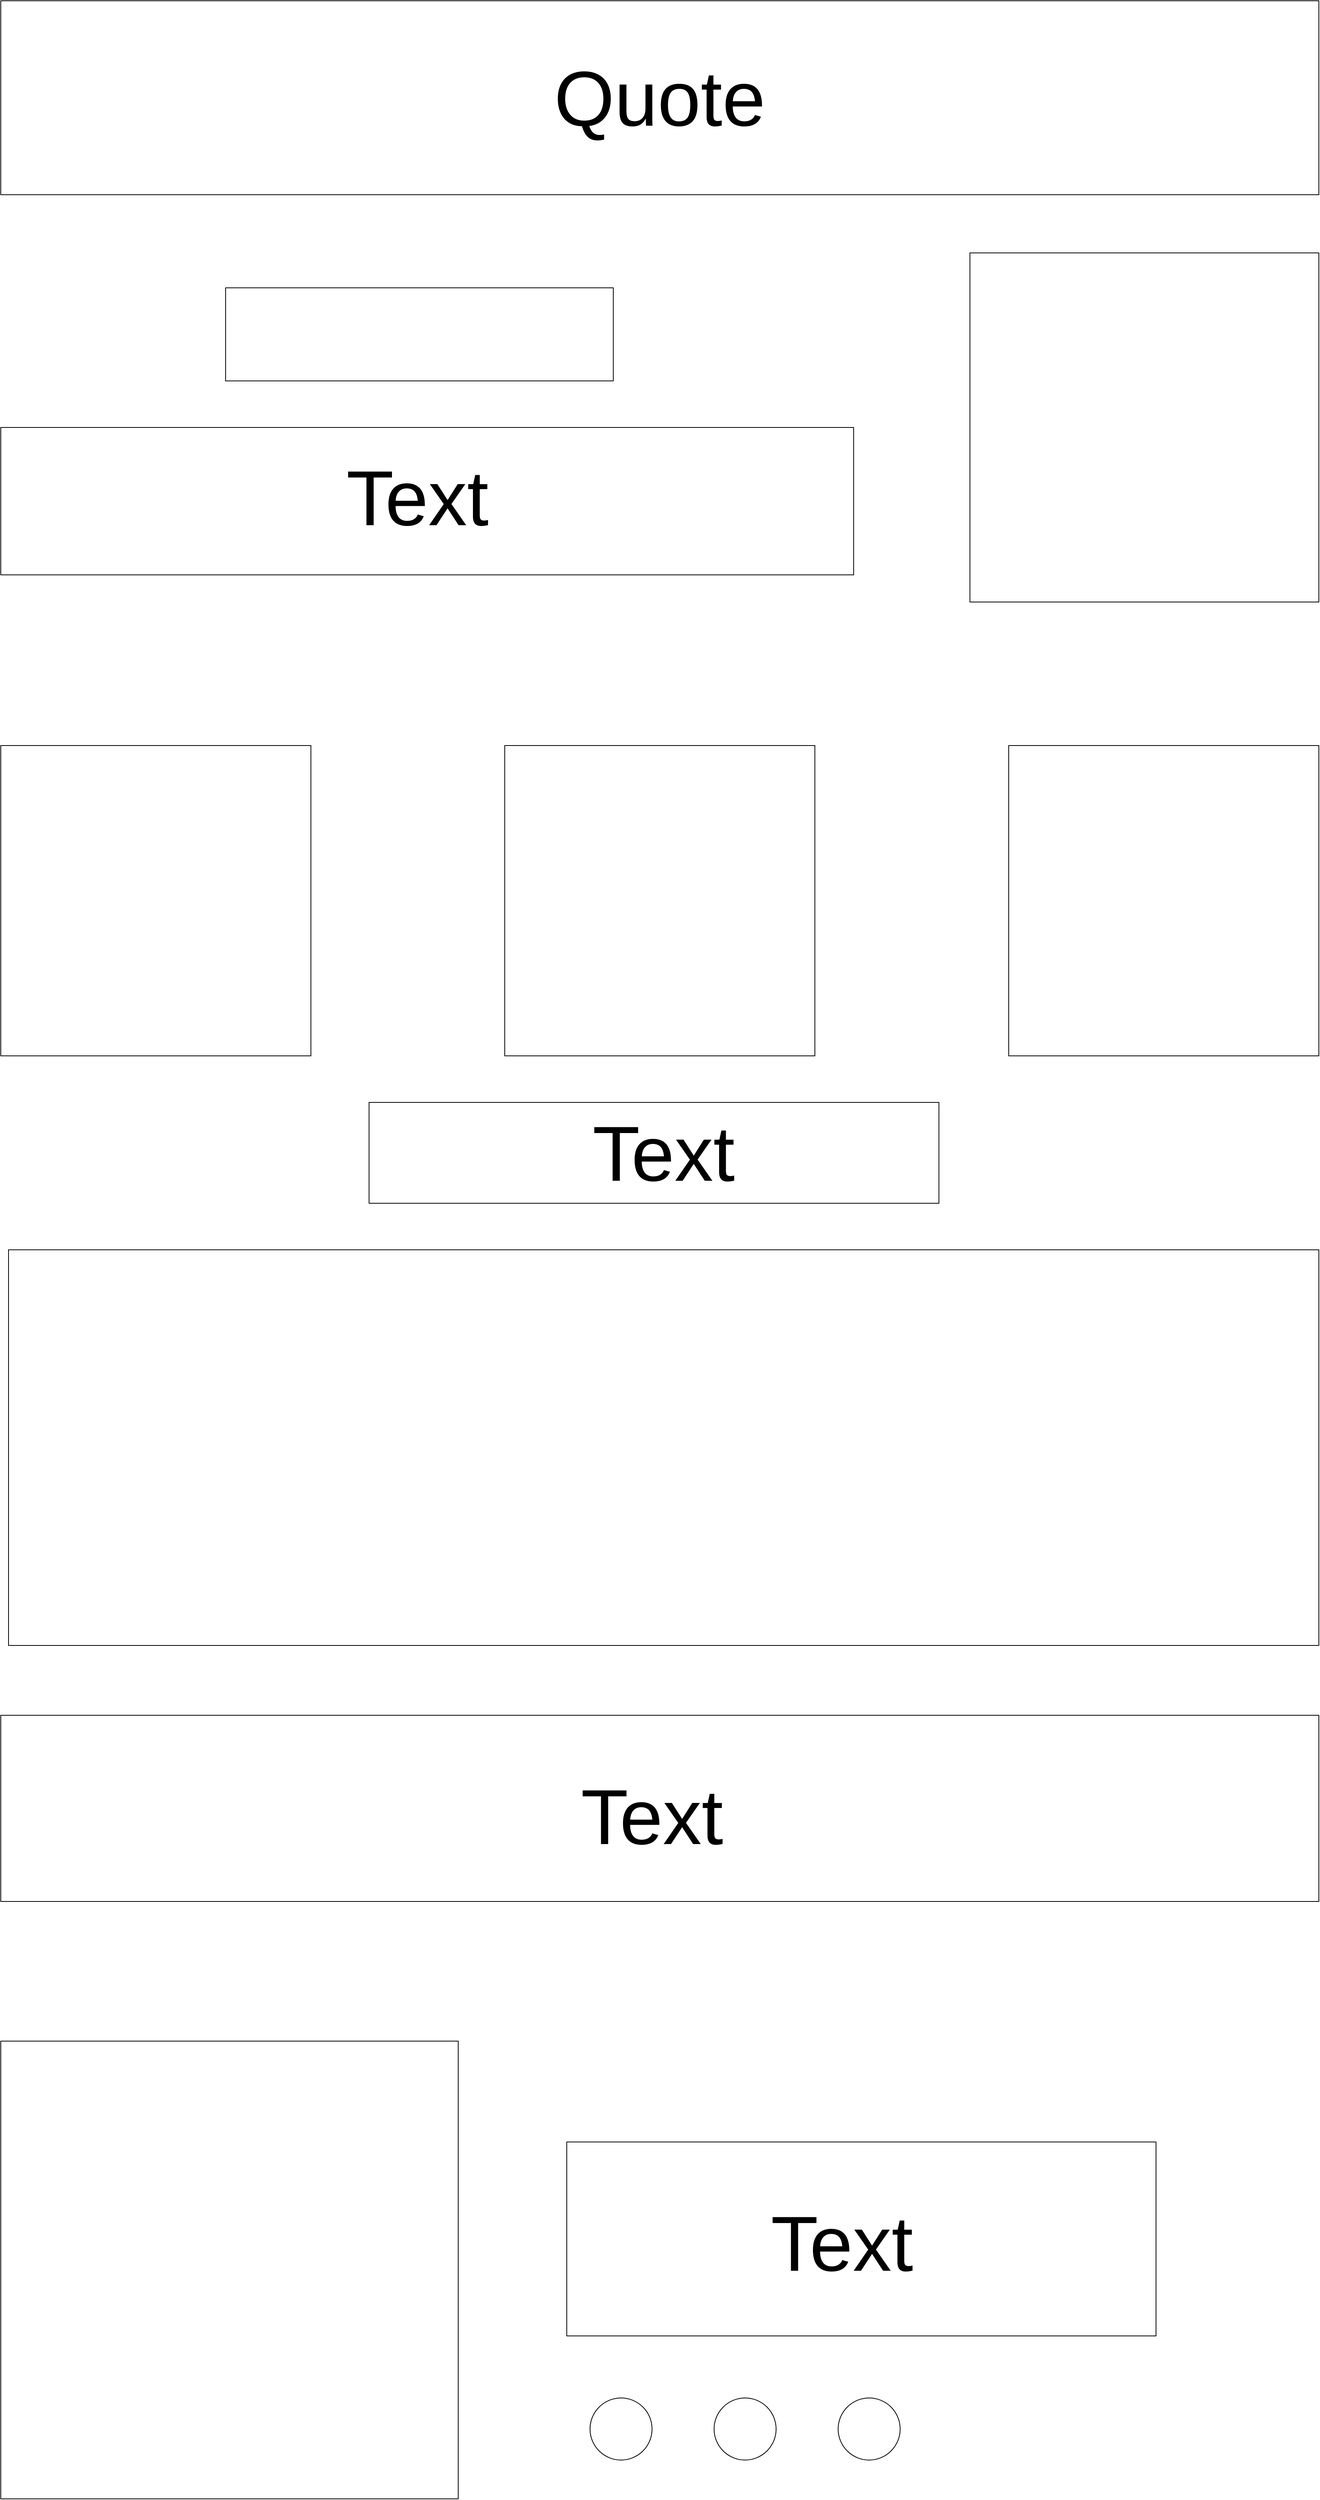 <mxfile version="13.5.7" type="device"><diagram id="WNjG8JCKL8RyM15D840L" name="Page-1"><mxGraphModel dx="4760" dy="2290" grid="1" gridSize="10" guides="1" tooltips="1" connect="1" arrows="1" fold="1" page="1" pageScale="1" pageWidth="850" pageHeight="1100" math="0" shadow="0"><root><mxCell id="0"/><mxCell id="1" parent="0"/><mxCell id="1mZ0OvFq34rNZgMZoZl0-1" value="" style="rounded=0;whiteSpace=wrap;html=1;" vertex="1" parent="1"><mxGeometry x="-850" width="1700" height="250" as="geometry"/></mxCell><mxCell id="1mZ0OvFq34rNZgMZoZl0-2" value="Quote" style="text;html=1;strokeColor=none;fillColor=none;align=center;verticalAlign=middle;whiteSpace=wrap;rounded=0;fontSize=100;" vertex="1" parent="1"><mxGeometry x="-730" y="55" width="1460" height="140" as="geometry"/></mxCell><mxCell id="1mZ0OvFq34rNZgMZoZl0-3" value="" style="whiteSpace=wrap;html=1;aspect=fixed;fontSize=100;" vertex="1" parent="1"><mxGeometry x="400" y="325" width="450" height="450" as="geometry"/></mxCell><mxCell id="1mZ0OvFq34rNZgMZoZl0-4" value="" style="rounded=0;whiteSpace=wrap;html=1;fontSize=100;" vertex="1" parent="1"><mxGeometry x="-850" y="550" width="1100" height="190" as="geometry"/></mxCell><mxCell id="1mZ0OvFq34rNZgMZoZl0-5" value="" style="rounded=0;whiteSpace=wrap;html=1;fontSize=100;" vertex="1" parent="1"><mxGeometry x="-560" y="370" width="500" height="120" as="geometry"/></mxCell><mxCell id="1mZ0OvFq34rNZgMZoZl0-6" value="" style="whiteSpace=wrap;html=1;aspect=fixed;fontSize=100;" vertex="1" parent="1"><mxGeometry x="-850" y="960" width="400" height="400" as="geometry"/></mxCell><mxCell id="1mZ0OvFq34rNZgMZoZl0-8" value="" style="whiteSpace=wrap;html=1;aspect=fixed;fontSize=100;" vertex="1" parent="1"><mxGeometry x="-200" y="960" width="400" height="400" as="geometry"/></mxCell><mxCell id="1mZ0OvFq34rNZgMZoZl0-9" value="" style="whiteSpace=wrap;html=1;aspect=fixed;fontSize=100;" vertex="1" parent="1"><mxGeometry x="450" y="960" width="400" height="400" as="geometry"/></mxCell><mxCell id="1mZ0OvFq34rNZgMZoZl0-10" value="" style="whiteSpace=wrap;html=1;aspect=fixed;fontSize=100;" vertex="1" parent="1"><mxGeometry x="-850" y="2630" width="590" height="590" as="geometry"/></mxCell><mxCell id="1mZ0OvFq34rNZgMZoZl0-13" value="" style="rounded=0;whiteSpace=wrap;html=1;fontSize=100;" vertex="1" parent="1"><mxGeometry x="-840" y="1610" width="1690" height="510" as="geometry"/></mxCell><mxCell id="1mZ0OvFq34rNZgMZoZl0-15" value="" style="rounded=0;whiteSpace=wrap;html=1;fontSize=100;" vertex="1" parent="1"><mxGeometry x="-850" y="2210" width="1700" height="240" as="geometry"/></mxCell><mxCell id="1mZ0OvFq34rNZgMZoZl0-16" value="" style="rounded=0;whiteSpace=wrap;html=1;fontSize=100;" vertex="1" parent="1"><mxGeometry x="-120" y="2760" width="760" height="250" as="geometry"/></mxCell><mxCell id="1mZ0OvFq34rNZgMZoZl0-17" value="" style="ellipse;whiteSpace=wrap;html=1;aspect=fixed;fontSize=100;" vertex="1" parent="1"><mxGeometry x="-90" y="3090" width="80" height="80" as="geometry"/></mxCell><mxCell id="1mZ0OvFq34rNZgMZoZl0-18" value="" style="ellipse;whiteSpace=wrap;html=1;aspect=fixed;fontSize=100;" vertex="1" parent="1"><mxGeometry x="70" y="3090" width="80" height="80" as="geometry"/></mxCell><mxCell id="1mZ0OvFq34rNZgMZoZl0-19" value="" style="ellipse;whiteSpace=wrap;html=1;aspect=fixed;fontSize=100;" vertex="1" parent="1"><mxGeometry x="230" y="3090" width="80" height="80" as="geometry"/></mxCell><mxCell id="1mZ0OvFq34rNZgMZoZl0-20" value="Text" style="text;html=1;strokeColor=none;fillColor=none;align=center;verticalAlign=middle;whiteSpace=wrap;rounded=0;fontSize=100;" vertex="1" parent="1"><mxGeometry x="-810" y="570" width="995" height="140" as="geometry"/></mxCell><mxCell id="1mZ0OvFq34rNZgMZoZl0-21" value="Text" style="text;html=1;strokeColor=none;fillColor=none;align=center;verticalAlign=middle;whiteSpace=wrap;rounded=0;fontSize=100;" vertex="1" parent="1"><mxGeometry x="-740" y="2270" width="1460" height="140" as="geometry"/></mxCell><mxCell id="1mZ0OvFq34rNZgMZoZl0-22" value="Text" style="text;html=1;strokeColor=none;fillColor=none;align=center;verticalAlign=middle;whiteSpace=wrap;rounded=0;fontSize=100;" vertex="1" parent="1"><mxGeometry x="-240" y="2820" width="950" height="140" as="geometry"/></mxCell><mxCell id="1mZ0OvFq34rNZgMZoZl0-23" value="" style="rounded=0;whiteSpace=wrap;html=1;fontSize=100;" vertex="1" parent="1"><mxGeometry x="-375" y="1420" width="735" height="130" as="geometry"/></mxCell><mxCell id="1mZ0OvFq34rNZgMZoZl0-25" value="Text" style="text;html=1;strokeColor=none;fillColor=none;align=center;verticalAlign=middle;whiteSpace=wrap;rounded=0;fontSize=100;" vertex="1" parent="1"><mxGeometry x="-15" y="1475" width="40" height="20" as="geometry"/></mxCell></root></mxGraphModel></diagram></mxfile>